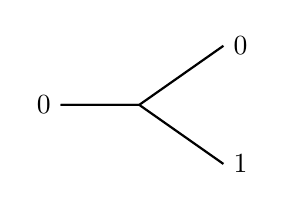 ﻿\begin{tikzpicture}[scale=1,level distance=2.5cm,edge from parent path=
  {(\tikzparentnode.east)  -- +(1,0) -- (\tikzchildnode.west)}]
  \node{0}[grow=right,thick] 
    child {node {1}}
    child {node {0}}
    ;
\end{tikzpicture}